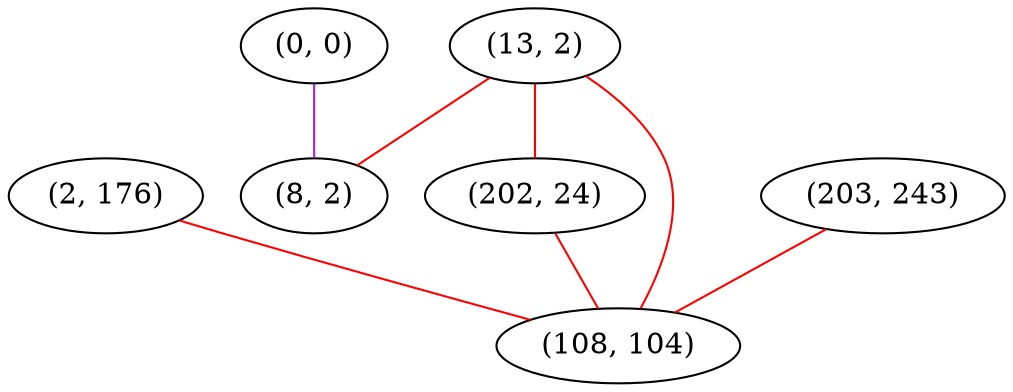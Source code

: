 graph "" {
"(2, 176)";
"(0, 0)";
"(13, 2)";
"(8, 2)";
"(202, 24)";
"(203, 243)";
"(108, 104)";
"(2, 176)" -- "(108, 104)"  [color=red, key=0, weight=1];
"(0, 0)" -- "(8, 2)"  [color=purple, key=0, weight=4];
"(13, 2)" -- "(202, 24)"  [color=red, key=0, weight=1];
"(13, 2)" -- "(8, 2)"  [color=red, key=0, weight=1];
"(13, 2)" -- "(108, 104)"  [color=red, key=0, weight=1];
"(202, 24)" -- "(108, 104)"  [color=red, key=0, weight=1];
"(203, 243)" -- "(108, 104)"  [color=red, key=0, weight=1];
}
